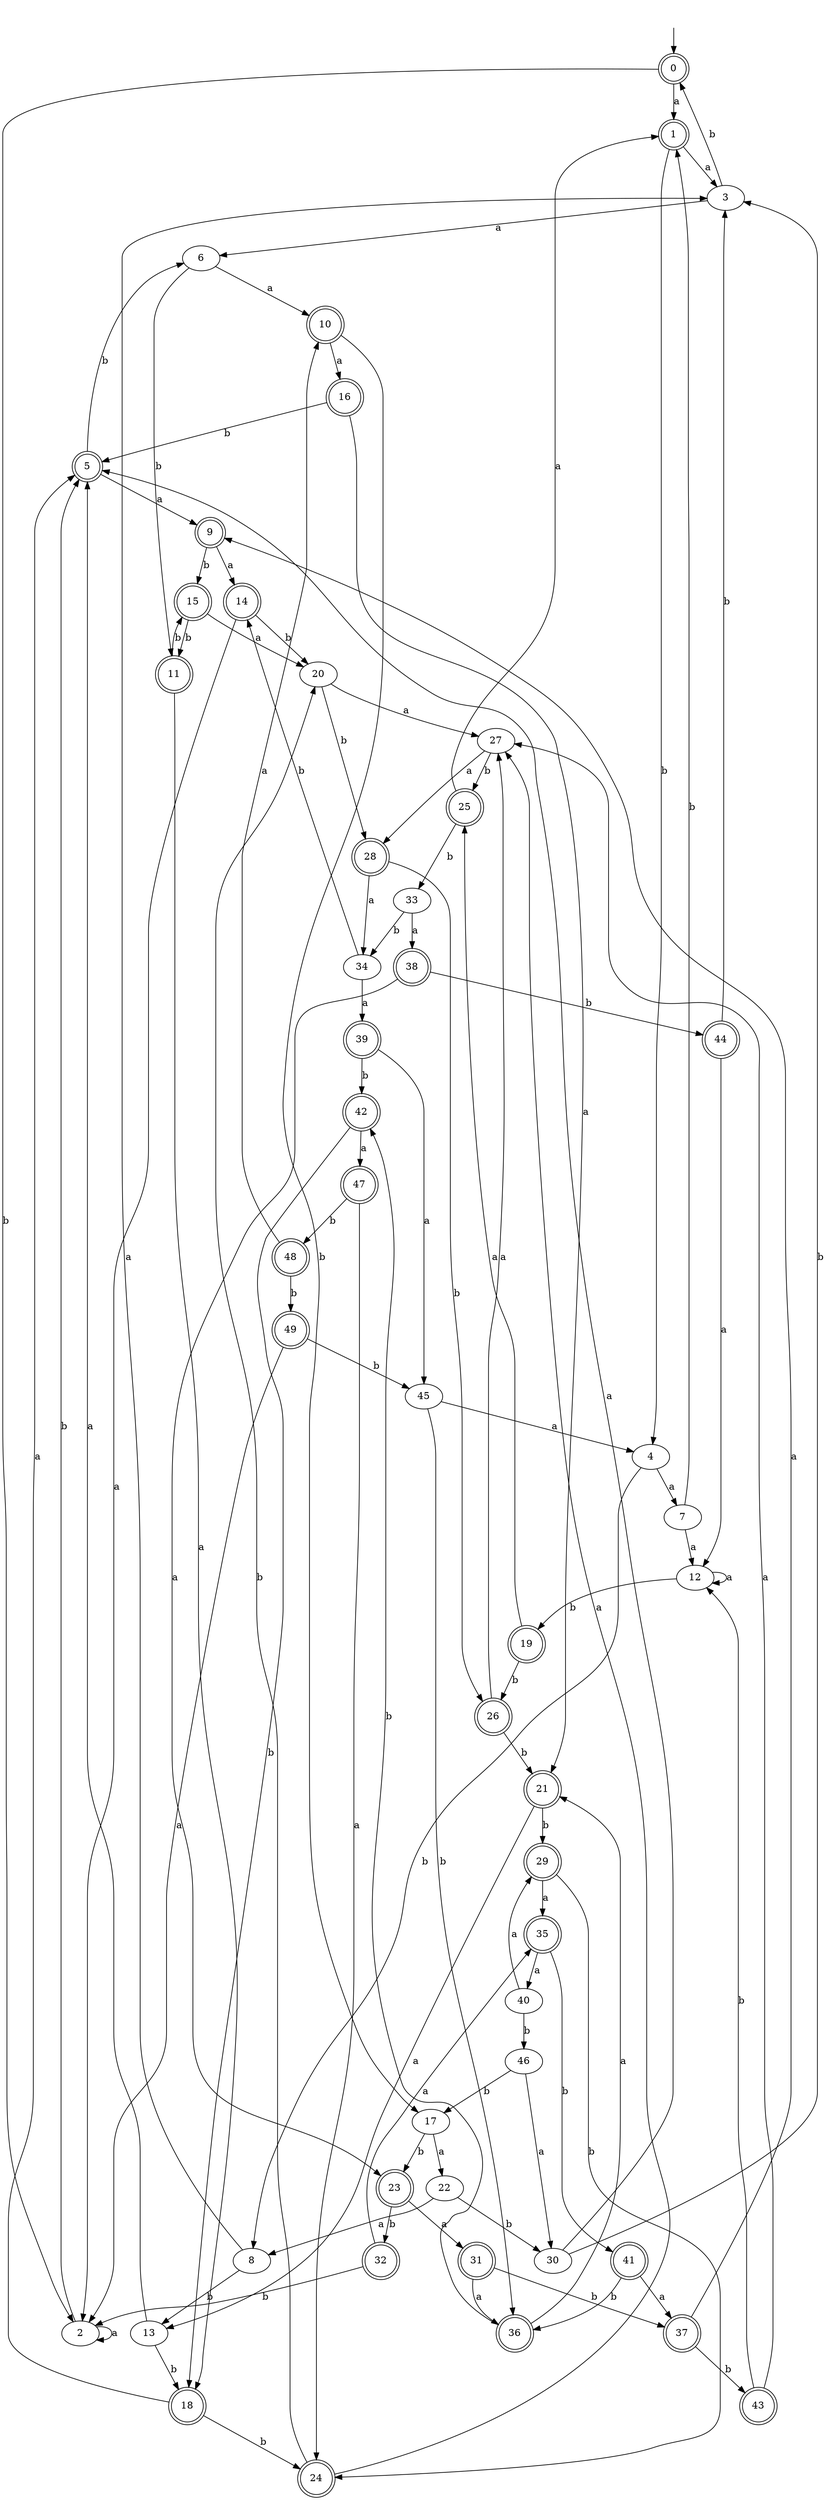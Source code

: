 digraph RandomDFA {
  __start0 [label="", shape=none];
  __start0 -> 0 [label=""];
  0 [shape=circle] [shape=doublecircle]
  0 -> 1 [label="a"]
  0 -> 2 [label="b"]
  1 [shape=doublecircle]
  1 -> 3 [label="a"]
  1 -> 4 [label="b"]
  2
  2 -> 2 [label="a"]
  2 -> 5 [label="b"]
  3
  3 -> 6 [label="a"]
  3 -> 0 [label="b"]
  4
  4 -> 7 [label="a"]
  4 -> 8 [label="b"]
  5 [shape=doublecircle]
  5 -> 9 [label="a"]
  5 -> 6 [label="b"]
  6
  6 -> 10 [label="a"]
  6 -> 11 [label="b"]
  7
  7 -> 12 [label="a"]
  7 -> 1 [label="b"]
  8
  8 -> 3 [label="a"]
  8 -> 13 [label="b"]
  9 [shape=doublecircle]
  9 -> 14 [label="a"]
  9 -> 15 [label="b"]
  10 [shape=doublecircle]
  10 -> 16 [label="a"]
  10 -> 17 [label="b"]
  11 [shape=doublecircle]
  11 -> 18 [label="a"]
  11 -> 15 [label="b"]
  12
  12 -> 12 [label="a"]
  12 -> 19 [label="b"]
  13
  13 -> 5 [label="a"]
  13 -> 18 [label="b"]
  14 [shape=doublecircle]
  14 -> 2 [label="a"]
  14 -> 20 [label="b"]
  15 [shape=doublecircle]
  15 -> 20 [label="a"]
  15 -> 11 [label="b"]
  16 [shape=doublecircle]
  16 -> 21 [label="a"]
  16 -> 5 [label="b"]
  17
  17 -> 22 [label="a"]
  17 -> 23 [label="b"]
  18 [shape=doublecircle]
  18 -> 5 [label="a"]
  18 -> 24 [label="b"]
  19 [shape=doublecircle]
  19 -> 25 [label="a"]
  19 -> 26 [label="b"]
  20
  20 -> 27 [label="a"]
  20 -> 28 [label="b"]
  21 [shape=doublecircle]
  21 -> 13 [label="a"]
  21 -> 29 [label="b"]
  22
  22 -> 8 [label="a"]
  22 -> 30 [label="b"]
  23 [shape=doublecircle]
  23 -> 31 [label="a"]
  23 -> 32 [label="b"]
  24 [shape=doublecircle]
  24 -> 27 [label="a"]
  24 -> 20 [label="b"]
  25 [shape=doublecircle]
  25 -> 1 [label="a"]
  25 -> 33 [label="b"]
  26 [shape=doublecircle]
  26 -> 27 [label="a"]
  26 -> 21 [label="b"]
  27
  27 -> 28 [label="a"]
  27 -> 25 [label="b"]
  28 [shape=doublecircle]
  28 -> 34 [label="a"]
  28 -> 26 [label="b"]
  29 [shape=doublecircle]
  29 -> 35 [label="a"]
  29 -> 24 [label="b"]
  30
  30 -> 5 [label="a"]
  30 -> 3 [label="b"]
  31 [shape=doublecircle]
  31 -> 36 [label="a"]
  31 -> 37 [label="b"]
  32 [shape=doublecircle]
  32 -> 35 [label="a"]
  32 -> 2 [label="b"]
  33
  33 -> 38 [label="a"]
  33 -> 34 [label="b"]
  34
  34 -> 39 [label="a"]
  34 -> 14 [label="b"]
  35 [shape=doublecircle]
  35 -> 40 [label="a"]
  35 -> 41 [label="b"]
  36 [shape=doublecircle]
  36 -> 21 [label="a"]
  36 -> 42 [label="b"]
  37 [shape=doublecircle]
  37 -> 9 [label="a"]
  37 -> 43 [label="b"]
  38 [shape=doublecircle]
  38 -> 23 [label="a"]
  38 -> 44 [label="b"]
  39 [shape=doublecircle]
  39 -> 45 [label="a"]
  39 -> 42 [label="b"]
  40
  40 -> 29 [label="a"]
  40 -> 46 [label="b"]
  41 [shape=doublecircle]
  41 -> 37 [label="a"]
  41 -> 36 [label="b"]
  42 [shape=doublecircle]
  42 -> 47 [label="a"]
  42 -> 18 [label="b"]
  43 [shape=doublecircle]
  43 -> 27 [label="a"]
  43 -> 12 [label="b"]
  44 [shape=doublecircle]
  44 -> 12 [label="a"]
  44 -> 3 [label="b"]
  45
  45 -> 4 [label="a"]
  45 -> 36 [label="b"]
  46
  46 -> 30 [label="a"]
  46 -> 17 [label="b"]
  47 [shape=doublecircle]
  47 -> 24 [label="a"]
  47 -> 48 [label="b"]
  48 [shape=doublecircle]
  48 -> 10 [label="a"]
  48 -> 49 [label="b"]
  49 [shape=doublecircle]
  49 -> 2 [label="a"]
  49 -> 45 [label="b"]
}
